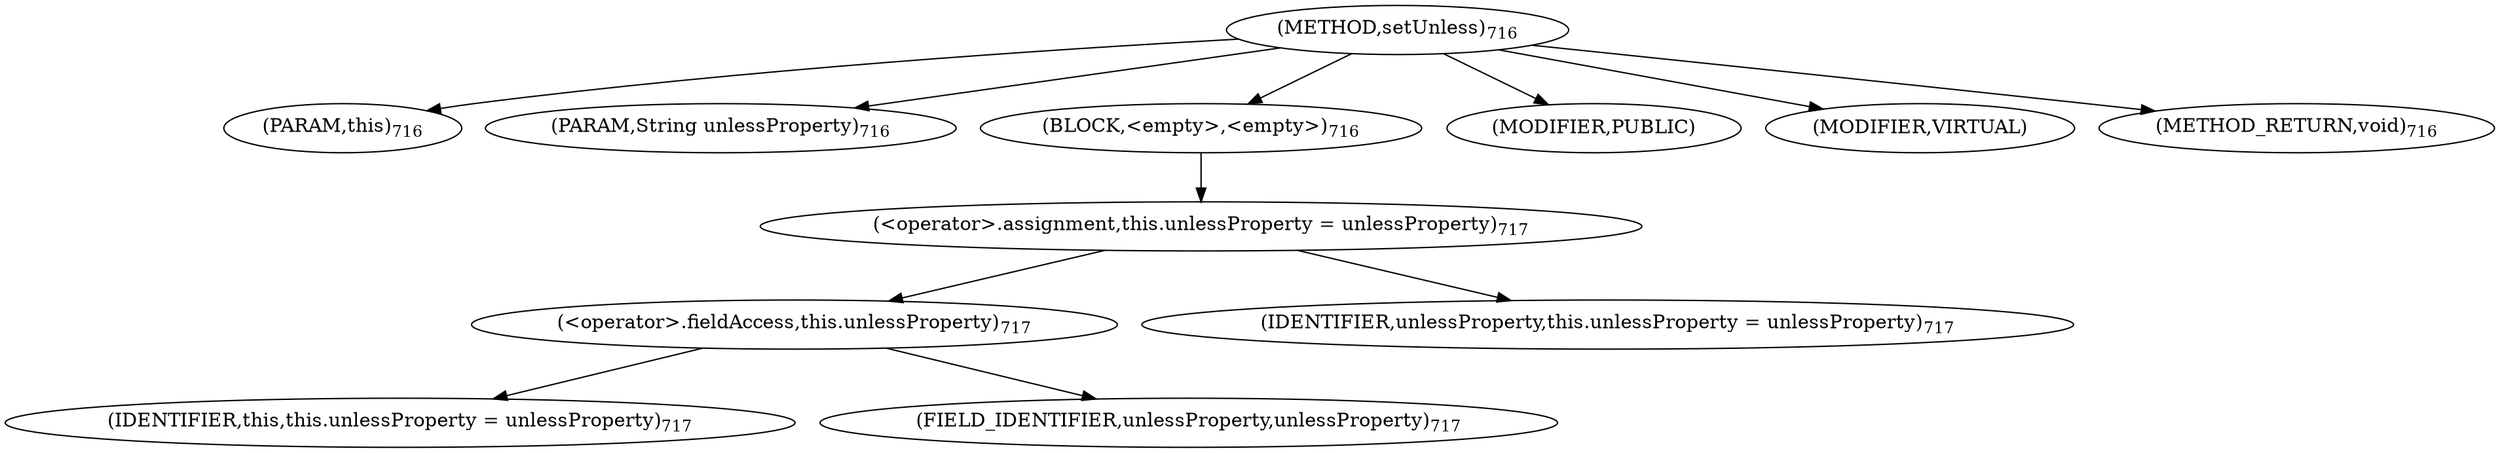 digraph "setUnless" {  
"1476" [label = <(METHOD,setUnless)<SUB>716</SUB>> ]
"81" [label = <(PARAM,this)<SUB>716</SUB>> ]
"1477" [label = <(PARAM,String unlessProperty)<SUB>716</SUB>> ]
"1478" [label = <(BLOCK,&lt;empty&gt;,&lt;empty&gt;)<SUB>716</SUB>> ]
"1479" [label = <(&lt;operator&gt;.assignment,this.unlessProperty = unlessProperty)<SUB>717</SUB>> ]
"1480" [label = <(&lt;operator&gt;.fieldAccess,this.unlessProperty)<SUB>717</SUB>> ]
"80" [label = <(IDENTIFIER,this,this.unlessProperty = unlessProperty)<SUB>717</SUB>> ]
"1481" [label = <(FIELD_IDENTIFIER,unlessProperty,unlessProperty)<SUB>717</SUB>> ]
"1482" [label = <(IDENTIFIER,unlessProperty,this.unlessProperty = unlessProperty)<SUB>717</SUB>> ]
"1483" [label = <(MODIFIER,PUBLIC)> ]
"1484" [label = <(MODIFIER,VIRTUAL)> ]
"1485" [label = <(METHOD_RETURN,void)<SUB>716</SUB>> ]
  "1476" -> "81" 
  "1476" -> "1477" 
  "1476" -> "1478" 
  "1476" -> "1483" 
  "1476" -> "1484" 
  "1476" -> "1485" 
  "1478" -> "1479" 
  "1479" -> "1480" 
  "1479" -> "1482" 
  "1480" -> "80" 
  "1480" -> "1481" 
}
